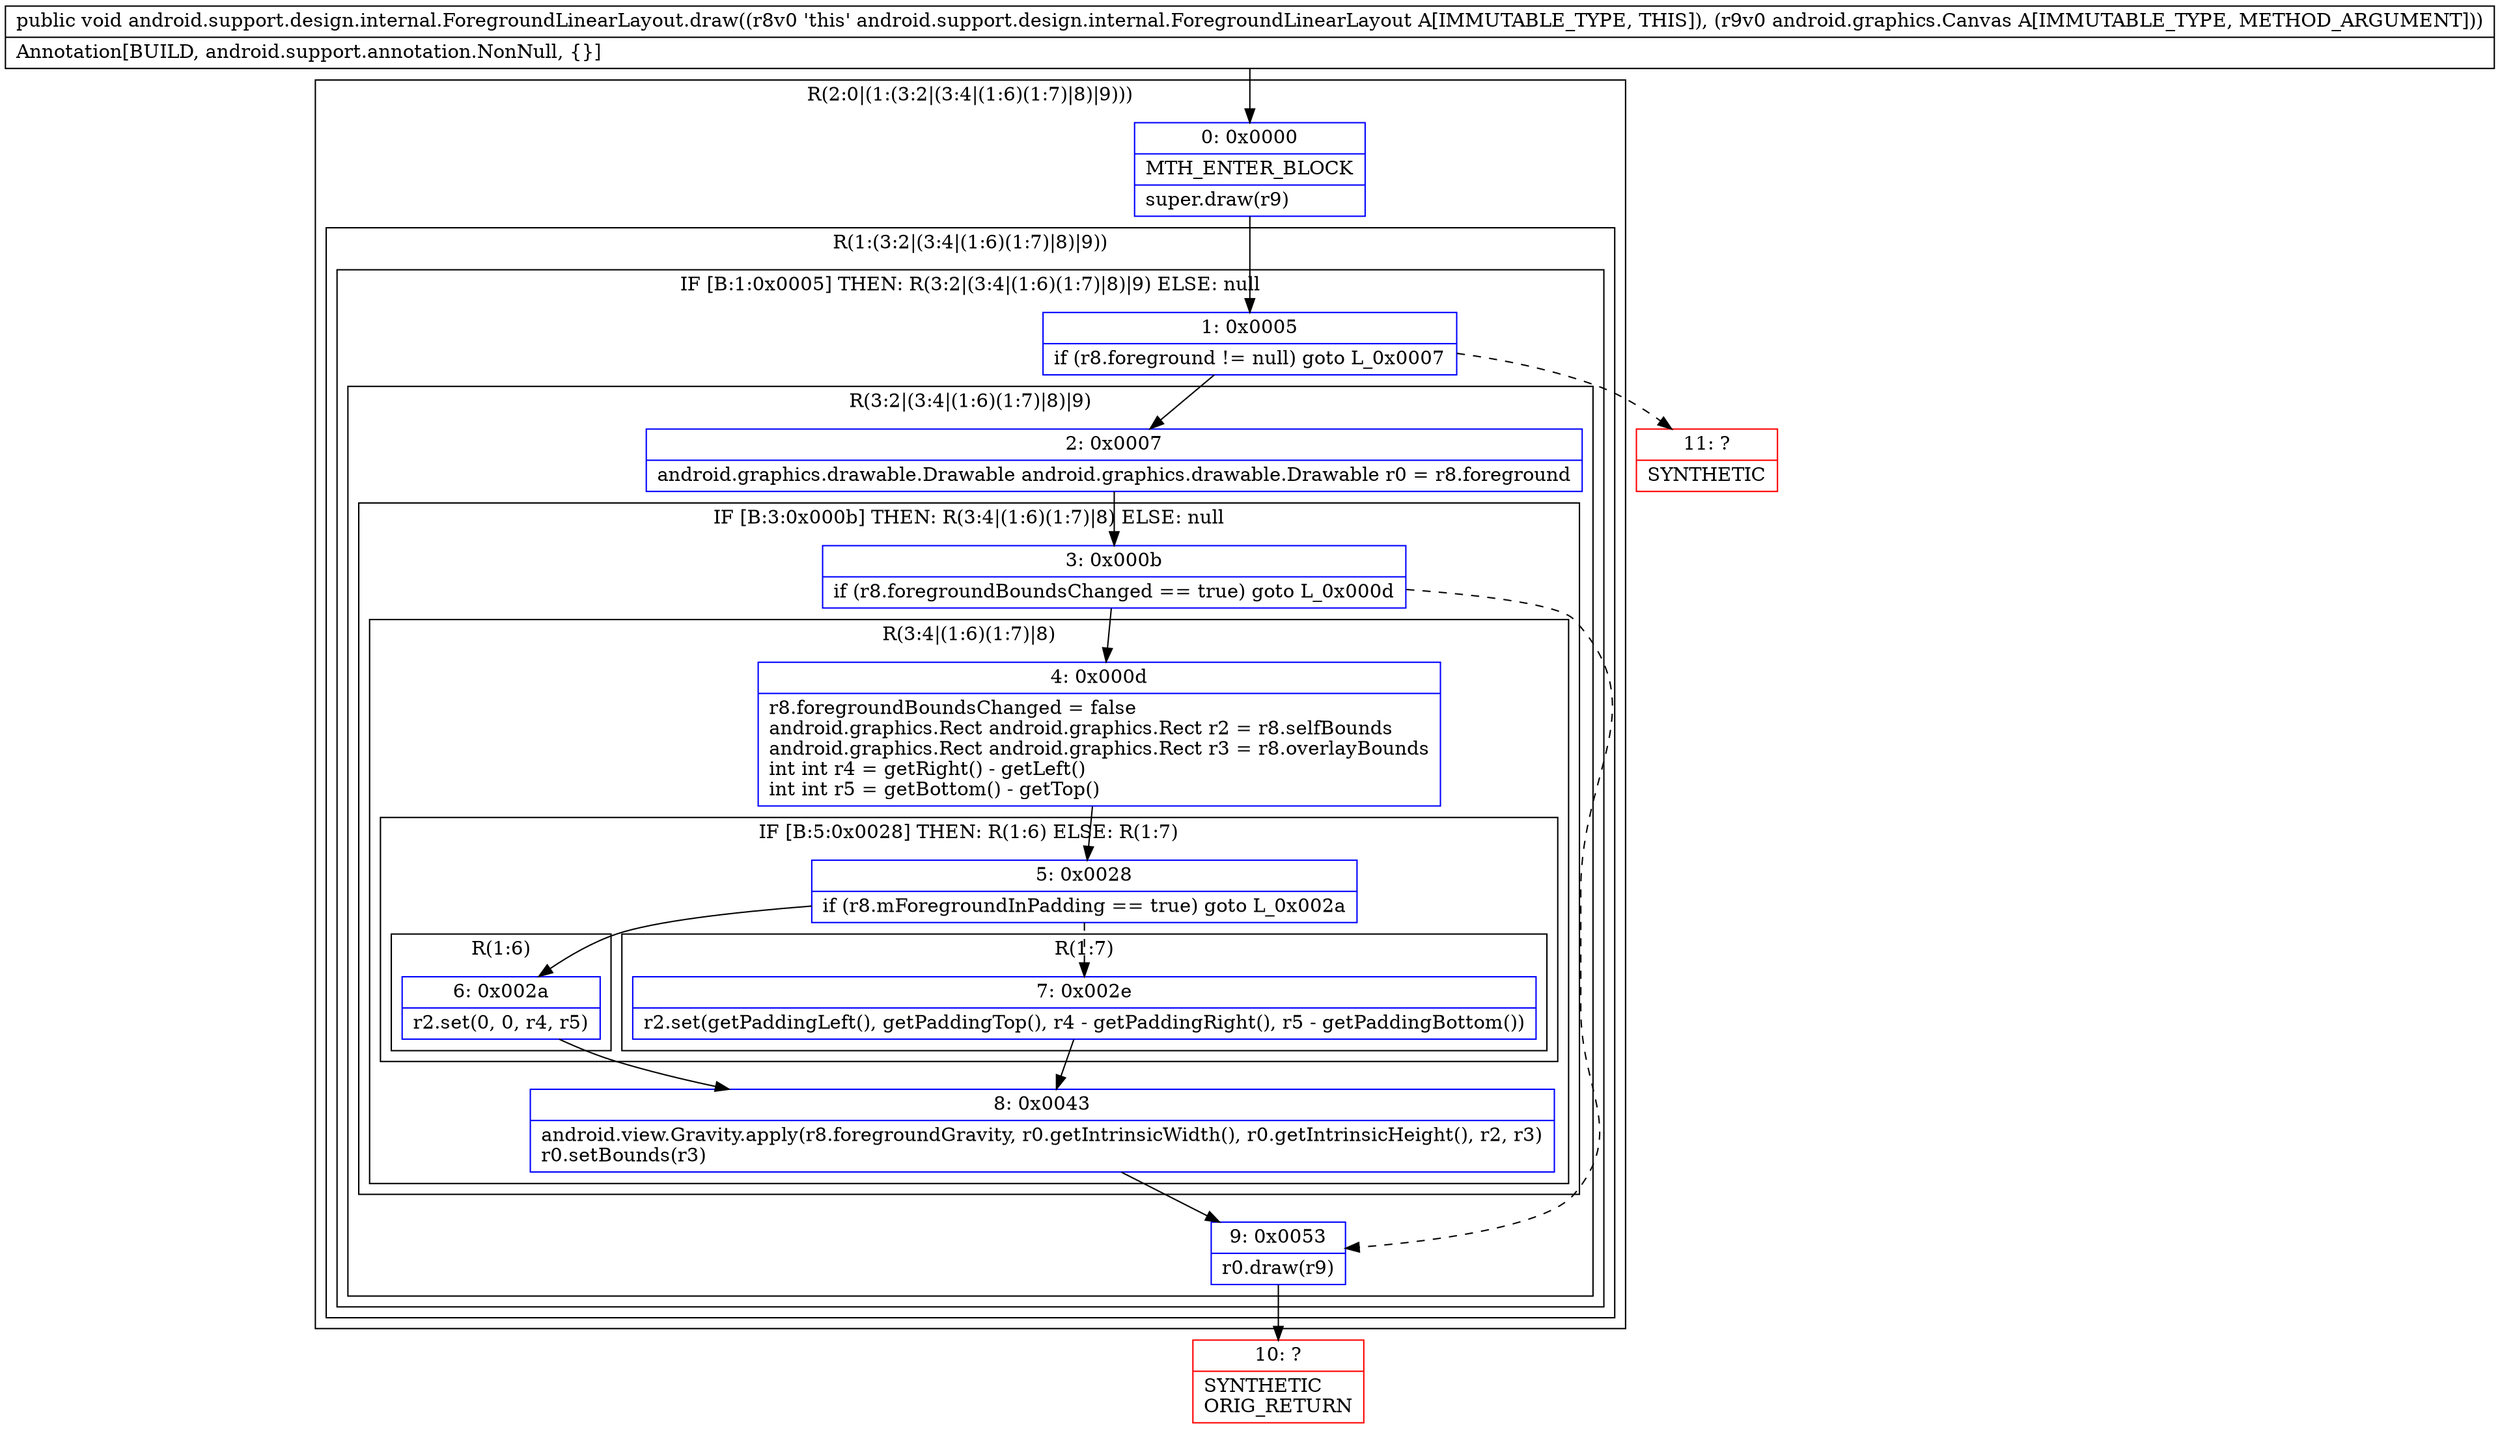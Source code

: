 digraph "CFG forandroid.support.design.internal.ForegroundLinearLayout.draw(Landroid\/graphics\/Canvas;)V" {
subgraph cluster_Region_211544801 {
label = "R(2:0|(1:(3:2|(3:4|(1:6)(1:7)|8)|9)))";
node [shape=record,color=blue];
Node_0 [shape=record,label="{0\:\ 0x0000|MTH_ENTER_BLOCK\l|super.draw(r9)\l}"];
subgraph cluster_Region_316326489 {
label = "R(1:(3:2|(3:4|(1:6)(1:7)|8)|9))";
node [shape=record,color=blue];
subgraph cluster_IfRegion_1828520070 {
label = "IF [B:1:0x0005] THEN: R(3:2|(3:4|(1:6)(1:7)|8)|9) ELSE: null";
node [shape=record,color=blue];
Node_1 [shape=record,label="{1\:\ 0x0005|if (r8.foreground != null) goto L_0x0007\l}"];
subgraph cluster_Region_1668661650 {
label = "R(3:2|(3:4|(1:6)(1:7)|8)|9)";
node [shape=record,color=blue];
Node_2 [shape=record,label="{2\:\ 0x0007|android.graphics.drawable.Drawable android.graphics.drawable.Drawable r0 = r8.foreground\l}"];
subgraph cluster_IfRegion_1588007158 {
label = "IF [B:3:0x000b] THEN: R(3:4|(1:6)(1:7)|8) ELSE: null";
node [shape=record,color=blue];
Node_3 [shape=record,label="{3\:\ 0x000b|if (r8.foregroundBoundsChanged == true) goto L_0x000d\l}"];
subgraph cluster_Region_678755844 {
label = "R(3:4|(1:6)(1:7)|8)";
node [shape=record,color=blue];
Node_4 [shape=record,label="{4\:\ 0x000d|r8.foregroundBoundsChanged = false\landroid.graphics.Rect android.graphics.Rect r2 = r8.selfBounds\landroid.graphics.Rect android.graphics.Rect r3 = r8.overlayBounds\lint int r4 = getRight() \- getLeft()\lint int r5 = getBottom() \- getTop()\l}"];
subgraph cluster_IfRegion_230171937 {
label = "IF [B:5:0x0028] THEN: R(1:6) ELSE: R(1:7)";
node [shape=record,color=blue];
Node_5 [shape=record,label="{5\:\ 0x0028|if (r8.mForegroundInPadding == true) goto L_0x002a\l}"];
subgraph cluster_Region_738465300 {
label = "R(1:6)";
node [shape=record,color=blue];
Node_6 [shape=record,label="{6\:\ 0x002a|r2.set(0, 0, r4, r5)\l}"];
}
subgraph cluster_Region_890843285 {
label = "R(1:7)";
node [shape=record,color=blue];
Node_7 [shape=record,label="{7\:\ 0x002e|r2.set(getPaddingLeft(), getPaddingTop(), r4 \- getPaddingRight(), r5 \- getPaddingBottom())\l}"];
}
}
Node_8 [shape=record,label="{8\:\ 0x0043|android.view.Gravity.apply(r8.foregroundGravity, r0.getIntrinsicWidth(), r0.getIntrinsicHeight(), r2, r3)\lr0.setBounds(r3)\l}"];
}
}
Node_9 [shape=record,label="{9\:\ 0x0053|r0.draw(r9)\l}"];
}
}
}
}
Node_10 [shape=record,color=red,label="{10\:\ ?|SYNTHETIC\lORIG_RETURN\l}"];
Node_11 [shape=record,color=red,label="{11\:\ ?|SYNTHETIC\l}"];
MethodNode[shape=record,label="{public void android.support.design.internal.ForegroundLinearLayout.draw((r8v0 'this' android.support.design.internal.ForegroundLinearLayout A[IMMUTABLE_TYPE, THIS]), (r9v0 android.graphics.Canvas A[IMMUTABLE_TYPE, METHOD_ARGUMENT]))  | Annotation[BUILD, android.support.annotation.NonNull, \{\}]\l}"];
MethodNode -> Node_0;
Node_0 -> Node_1;
Node_1 -> Node_2;
Node_1 -> Node_11[style=dashed];
Node_2 -> Node_3;
Node_3 -> Node_4;
Node_3 -> Node_9[style=dashed];
Node_4 -> Node_5;
Node_5 -> Node_6;
Node_5 -> Node_7[style=dashed];
Node_6 -> Node_8;
Node_7 -> Node_8;
Node_8 -> Node_9;
Node_9 -> Node_10;
}

